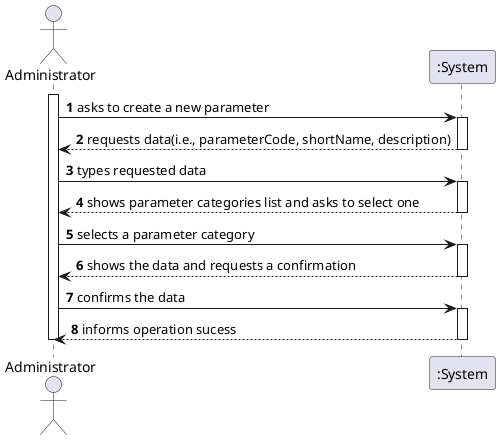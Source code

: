 @startuml
autonumber
actor "Administrator" as Adm

activate Adm
Adm-> ":System" : asks to create a new parameter
activate ":System"
":System" --> Adm : requests data(i.e., parameterCode, shortName, description)
deactivate ":System"

Adm-> ":System" : types requested data
activate ":System"
":System" --> Adm : shows parameter categories list and asks to select one
deactivate ":System"

Adm-> ":System" : selects a parameter category
activate ":System"
":System" --> Adm : shows the data and requests a confirmation
deactivate ":System"

Adm-> ":System" : confirms the data
activate ":System"
":System" --> Adm : informs operation sucess
deactivate ":System"

deactivate Adm

@enduml